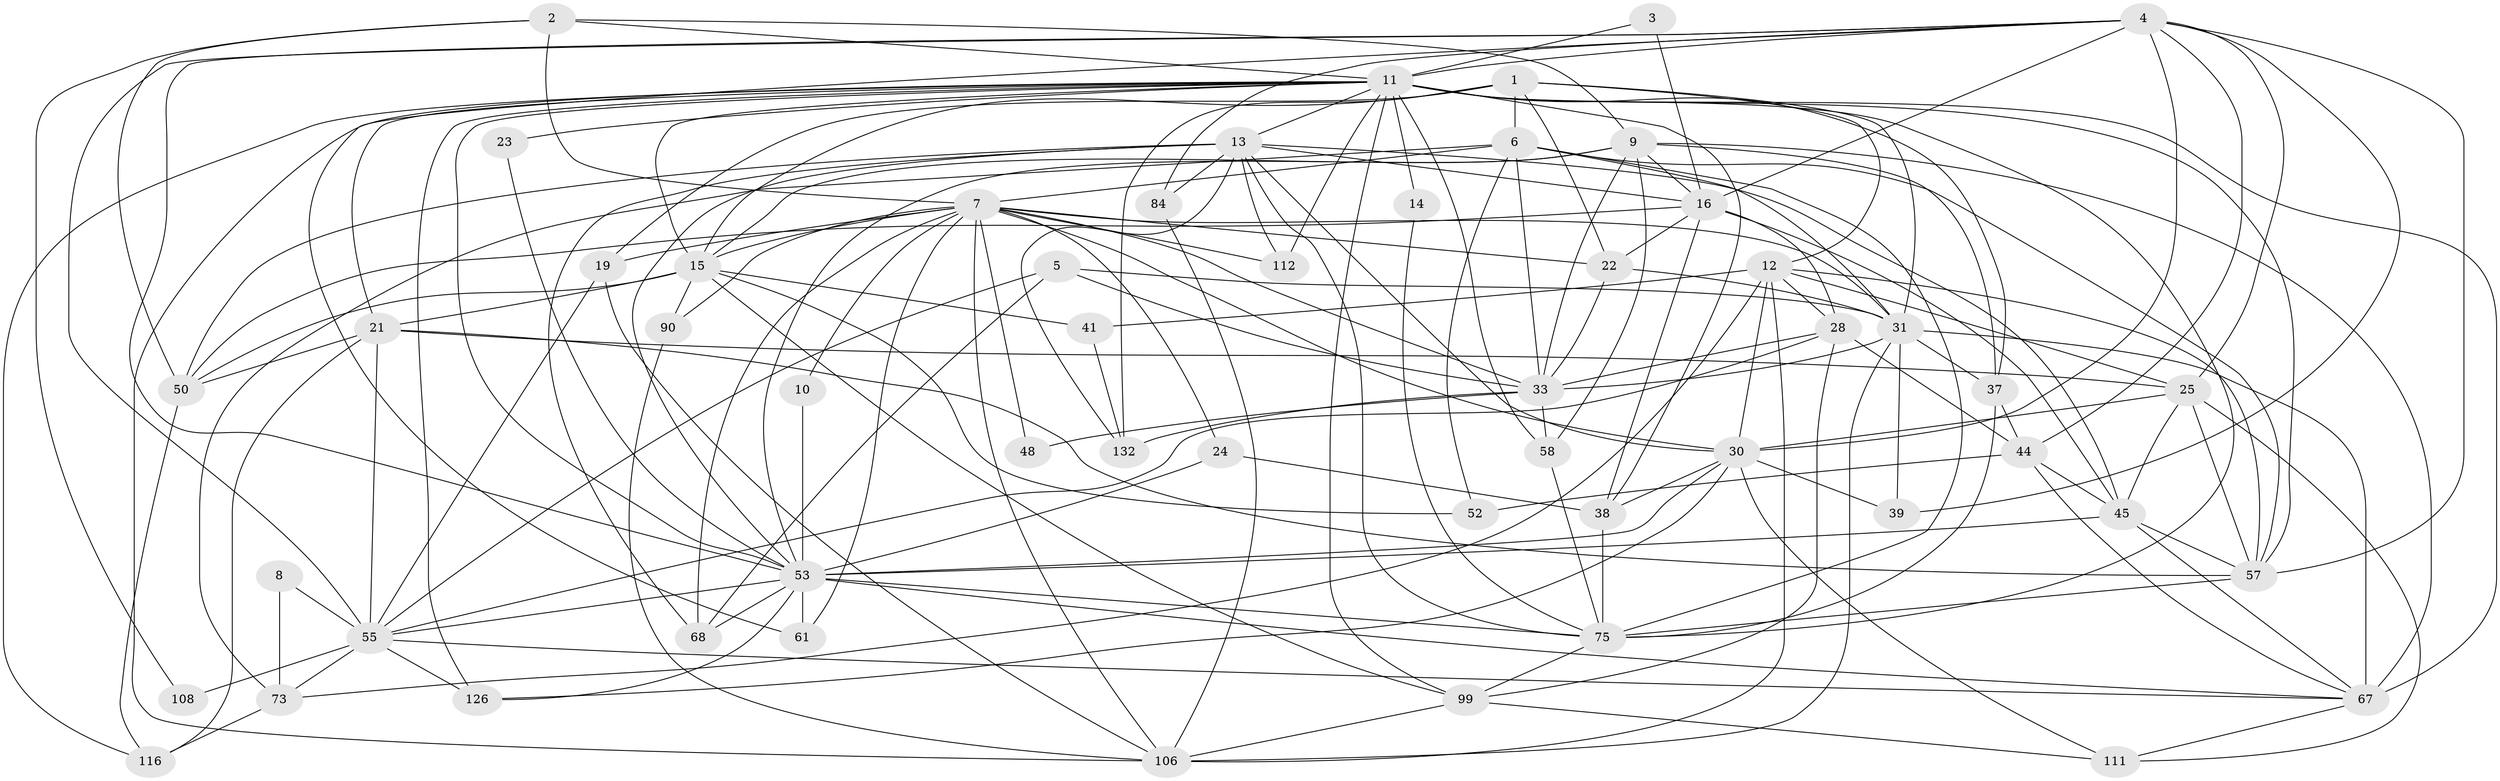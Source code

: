 // original degree distribution, {9: 0.007352941176470588, 5: 0.15441176470588236, 2: 0.16911764705882354, 7: 0.051470588235294115, 4: 0.23529411764705882, 6: 0.08823529411764706, 3: 0.27205882352941174, 8: 0.022058823529411766}
// Generated by graph-tools (version 1.1) at 2025/18/03/04/25 18:18:39]
// undirected, 54 vertices, 169 edges
graph export_dot {
graph [start="1"]
  node [color=gray90,style=filled];
  1 [super="+80"];
  2;
  3;
  4 [super="+47+89+136"];
  5;
  6 [super="+91+17+27"];
  7 [super="+87+40+46"];
  8;
  9 [super="+36"];
  10;
  11 [super="+49+64+42"];
  12 [super="+85"];
  13 [super="+81+26"];
  14;
  15 [super="+60+129"];
  16 [super="+20+18"];
  19 [super="+115"];
  21;
  22;
  23;
  24;
  25 [super="+79+124"];
  28 [super="+66"];
  30 [super="+43+97"];
  31 [super="+98+32+35"];
  33 [super="+56+117"];
  37 [super="+96+104"];
  38 [super="+114"];
  39;
  41 [super="+69"];
  44 [super="+86"];
  45 [super="+72"];
  48;
  50 [super="+133+94"];
  52;
  53 [super="+74+88"];
  55 [super="+63"];
  57 [super="+102+95+125"];
  58 [super="+71"];
  61;
  67 [super="+92+100"];
  68;
  73 [super="+101"];
  75 [super="+122"];
  84 [super="+120"];
  90;
  99;
  106 [super="+119"];
  108;
  111 [super="+113"];
  112;
  116;
  126;
  132;
  1 -- 22;
  1 -- 132;
  1 -- 6 [weight=3];
  1 -- 19;
  1 -- 12;
  1 -- 31;
  1 -- 15;
  2 -- 7;
  2 -- 108;
  2 -- 50;
  2 -- 11;
  2 -- 9;
  3 -- 11;
  3 -- 16;
  4 -- 39;
  4 -- 16;
  4 -- 44;
  4 -- 57 [weight=2];
  4 -- 84;
  4 -- 61;
  4 -- 53;
  4 -- 25;
  4 -- 55 [weight=2];
  4 -- 30;
  4 -- 11;
  5 -- 68;
  5 -- 31;
  5 -- 55;
  5 -- 33;
  6 -- 57;
  6 -- 33;
  6 -- 52;
  6 -- 7;
  6 -- 73;
  6 -- 31;
  6 -- 75;
  7 -- 106;
  7 -- 24;
  7 -- 19 [weight=2];
  7 -- 33;
  7 -- 68;
  7 -- 10;
  7 -- 15;
  7 -- 48;
  7 -- 112;
  7 -- 22;
  7 -- 90;
  7 -- 61;
  7 -- 30;
  7 -- 31 [weight=3];
  8 -- 73;
  8 -- 55 [weight=2];
  9 -- 53;
  9 -- 33;
  9 -- 67;
  9 -- 37;
  9 -- 58;
  9 -- 15;
  9 -- 16;
  10 -- 53;
  11 -- 67 [weight=3];
  11 -- 126;
  11 -- 99;
  11 -- 38;
  11 -- 106;
  11 -- 75;
  11 -- 13;
  11 -- 14;
  11 -- 15;
  11 -- 112;
  11 -- 116;
  11 -- 21;
  11 -- 53;
  11 -- 23;
  11 -- 57;
  11 -- 58;
  11 -- 37;
  12 -- 28;
  12 -- 41;
  12 -- 73;
  12 -- 25;
  12 -- 57;
  12 -- 106;
  12 -- 30;
  13 -- 112;
  13 -- 50;
  13 -- 84;
  13 -- 45;
  13 -- 30;
  13 -- 16;
  13 -- 53;
  13 -- 132;
  13 -- 68;
  13 -- 75;
  14 -- 75;
  15 -- 50;
  15 -- 99;
  15 -- 41;
  15 -- 52;
  15 -- 90;
  15 -- 21;
  16 -- 38;
  16 -- 50;
  16 -- 45;
  16 -- 22;
  16 -- 28;
  19 -- 106;
  19 -- 55;
  21 -- 116;
  21 -- 50;
  21 -- 57;
  21 -- 25;
  21 -- 55;
  22 -- 33;
  22 -- 31;
  23 -- 53;
  24 -- 38;
  24 -- 53;
  25 -- 57 [weight=2];
  25 -- 111;
  25 -- 45;
  25 -- 30;
  28 -- 99;
  28 -- 33 [weight=2];
  28 -- 55;
  28 -- 44;
  30 -- 39;
  30 -- 38;
  30 -- 53;
  30 -- 111;
  30 -- 126;
  31 -- 67 [weight=2];
  31 -- 37;
  31 -- 33 [weight=2];
  31 -- 106;
  31 -- 39;
  33 -- 48;
  33 -- 132;
  33 -- 58;
  37 -- 44;
  37 -- 75 [weight=2];
  38 -- 75;
  41 -- 132;
  44 -- 52;
  44 -- 45;
  44 -- 67;
  45 -- 57;
  45 -- 67;
  45 -- 53;
  50 -- 116;
  53 -- 68;
  53 -- 61;
  53 -- 67;
  53 -- 126;
  53 -- 55 [weight=2];
  53 -- 75;
  55 -- 67;
  55 -- 73;
  55 -- 108;
  55 -- 126;
  57 -- 75;
  58 -- 75;
  67 -- 111;
  73 -- 116;
  75 -- 99;
  84 -- 106;
  90 -- 106;
  99 -- 106;
  99 -- 111;
}
